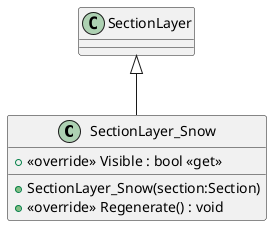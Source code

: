 @startuml
class SectionLayer_Snow {
    + <<override>> Visible : bool <<get>>
    + SectionLayer_Snow(section:Section)
    + <<override>> Regenerate() : void
}
SectionLayer <|-- SectionLayer_Snow
@enduml

